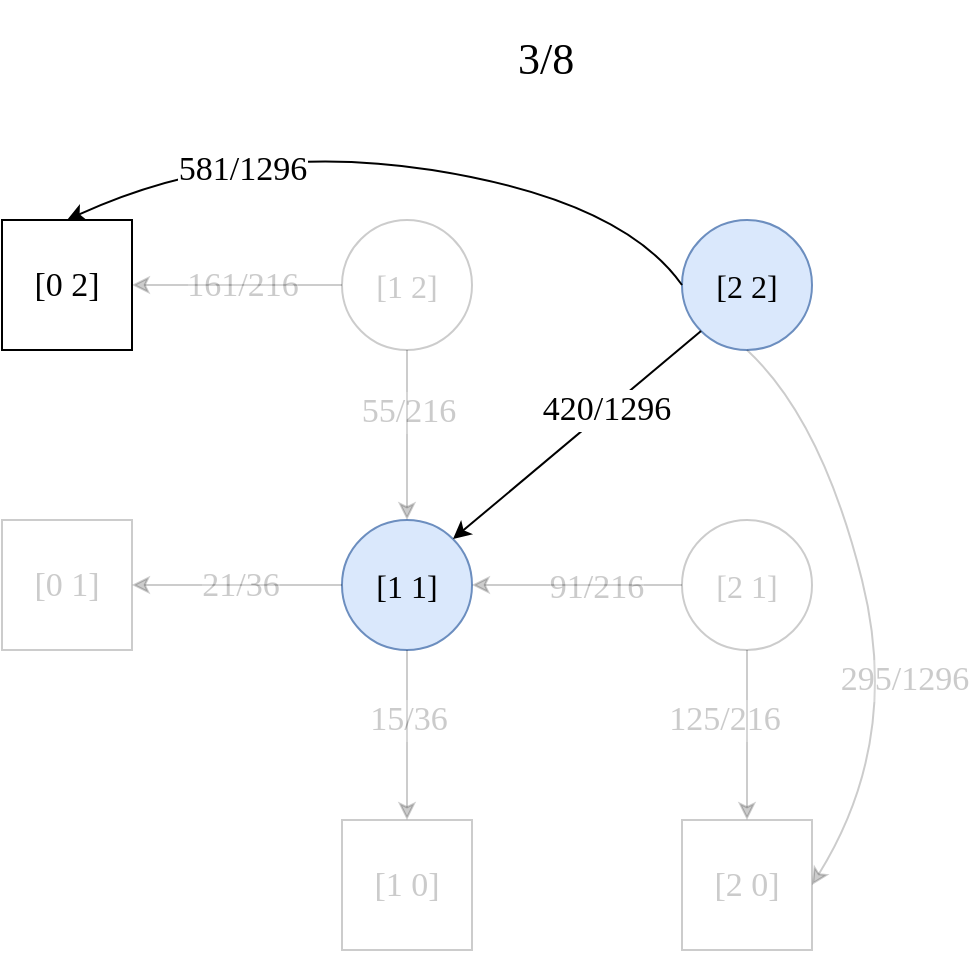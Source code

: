 <mxfile version="15.1.4" type="device"><diagram id="LHmz-3jESWEuP7y_V9xO" name="Page-1"><mxGraphModel dx="1422" dy="547" grid="1" gridSize="10" guides="1" tooltips="1" connect="1" arrows="1" fold="1" page="1" pageScale="1" pageWidth="850" pageHeight="1100" math="0" shadow="0"><root><mxCell id="0"/><mxCell id="1" parent="0"/><mxCell id="qUGKz06C6sTsFULP4qC0-7" value="&lt;p style=&quot;font-size: 16px&quot;&gt;&lt;font face=&quot;Lucida Console&quot;&gt;[2 2]&lt;/font&gt;&lt;/p&gt;" style="ellipse;whiteSpace=wrap;html=1;aspect=fixed;fillColor=#dae8fc;strokeColor=#6c8ebf;" parent="1" vertex="1"><mxGeometry x="490" y="340" width="65" height="65" as="geometry"/></mxCell><mxCell id="qUGKz06C6sTsFULP4qC0-10" value="&lt;font face=&quot;Lucida Console&quot; style=&quot;font-size: 17px&quot;&gt;[2 0]&lt;/font&gt;" style="whiteSpace=wrap;html=1;aspect=fixed;fontSize=17;opacity=20;textOpacity=20;" parent="1" vertex="1"><mxGeometry x="490" y="640" width="65" height="65" as="geometry"/></mxCell><mxCell id="qUGKz06C6sTsFULP4qC0-11" value="&lt;font face=&quot;Lucida Console&quot; style=&quot;font-size: 17px&quot;&gt;[1 0]&lt;/font&gt;" style="whiteSpace=wrap;html=1;aspect=fixed;fontSize=17;opacity=20;textOpacity=20;" parent="1" vertex="1"><mxGeometry x="320" y="640" width="65" height="65" as="geometry"/></mxCell><mxCell id="qUGKz06C6sTsFULP4qC0-12" value="&lt;font face=&quot;Lucida Console&quot; style=&quot;font-size: 17px&quot;&gt;[0 2]&lt;/font&gt;" style="whiteSpace=wrap;html=1;aspect=fixed;fontSize=17;" parent="1" vertex="1"><mxGeometry x="150" y="340" width="65" height="65" as="geometry"/></mxCell><mxCell id="qUGKz06C6sTsFULP4qC0-13" value="&lt;font face=&quot;Lucida Console&quot; style=&quot;font-size: 17px&quot;&gt;[0 1]&lt;/font&gt;" style="whiteSpace=wrap;html=1;aspect=fixed;fontSize=17;opacity=20;textOpacity=20;" parent="1" vertex="1"><mxGeometry x="150" y="490" width="65" height="65" as="geometry"/></mxCell><mxCell id="qUGKz06C6sTsFULP4qC0-14" value="&lt;p style=&quot;font-size: 16px&quot;&gt;&lt;font face=&quot;Lucida Console&quot;&gt;[1 2]&lt;/font&gt;&lt;/p&gt;" style="ellipse;whiteSpace=wrap;html=1;aspect=fixed;opacity=20;textOpacity=20;" parent="1" vertex="1"><mxGeometry x="320" y="340" width="65" height="65" as="geometry"/></mxCell><mxCell id="qUGKz06C6sTsFULP4qC0-15" value="&lt;p style=&quot;font-size: 16px&quot;&gt;&lt;font face=&quot;Lucida Console&quot;&gt;[2 1]&lt;/font&gt;&lt;/p&gt;" style="ellipse;whiteSpace=wrap;html=1;aspect=fixed;opacity=20;textOpacity=20;" parent="1" vertex="1"><mxGeometry x="490" y="490" width="65" height="65" as="geometry"/></mxCell><mxCell id="qUGKz06C6sTsFULP4qC0-16" value="&lt;p style=&quot;font-size: 16px&quot;&gt;&lt;font face=&quot;Lucida Console&quot;&gt;[1 1]&lt;/font&gt;&lt;/p&gt;" style="ellipse;whiteSpace=wrap;html=1;aspect=fixed;fillColor=#dae8fc;strokeColor=#6c8ebf;" parent="1" vertex="1"><mxGeometry x="320" y="490" width="65" height="65" as="geometry"/></mxCell><mxCell id="qUGKz06C6sTsFULP4qC0-19" value="" style="endArrow=classic;html=1;fontSize=17;exitX=0;exitY=1;exitDx=0;exitDy=0;entryX=1;entryY=0;entryDx=0;entryDy=0;" parent="1" source="qUGKz06C6sTsFULP4qC0-7" target="qUGKz06C6sTsFULP4qC0-16" edge="1"><mxGeometry width="50" height="50" relative="1" as="geometry"><mxPoint x="489.999" y="400.001" as="sourcePoint"/><mxPoint x="365.961" y="504.039" as="targetPoint"/></mxGeometry></mxCell><mxCell id="qUGKz06C6sTsFULP4qC0-48" value="420/1296" style="edgeLabel;html=1;align=center;verticalAlign=middle;resizable=0;points=[];fontSize=17;fontFamily=Lucida Console;" parent="qUGKz06C6sTsFULP4qC0-19" vertex="1" connectable="0"><mxGeometry x="-0.254" relative="1" as="geometry"><mxPoint x="-1" as="offset"/></mxGeometry></mxCell><mxCell id="qUGKz06C6sTsFULP4qC0-20" value="" style="endArrow=classic;html=1;fontSize=17;exitX=0.5;exitY=1;exitDx=0;exitDy=0;entryX=0.5;entryY=0;entryDx=0;entryDy=0;opacity=20;textOpacity=20;" parent="1" source="qUGKz06C6sTsFULP4qC0-16" target="qUGKz06C6sTsFULP4qC0-11" edge="1"><mxGeometry width="50" height="50" relative="1" as="geometry"><mxPoint x="689.519" y="265.481" as="sourcePoint"/><mxPoint x="565.481" y="369.519" as="targetPoint"/></mxGeometry></mxCell><mxCell id="qUGKz06C6sTsFULP4qC0-43" value="15/36" style="edgeLabel;html=1;align=center;verticalAlign=middle;resizable=0;points=[];fontSize=17;fontFamily=Lucida Console;textOpacity=20;" parent="qUGKz06C6sTsFULP4qC0-20" vertex="1" connectable="0"><mxGeometry x="-0.412" y="-1" relative="1" as="geometry"><mxPoint x="1" y="10" as="offset"/></mxGeometry></mxCell><mxCell id="qUGKz06C6sTsFULP4qC0-21" value="" style="endArrow=classic;html=1;fontSize=17;exitX=0;exitY=0.5;exitDx=0;exitDy=0;entryX=1;entryY=0.5;entryDx=0;entryDy=0;opacity=20;textOpacity=20;" parent="1" source="qUGKz06C6sTsFULP4qC0-16" target="qUGKz06C6sTsFULP4qC0-13" edge="1"><mxGeometry width="50" height="50" relative="1" as="geometry"><mxPoint x="384.999" y="405.001" as="sourcePoint"/><mxPoint x="250" y="520" as="targetPoint"/></mxGeometry></mxCell><mxCell id="qUGKz06C6sTsFULP4qC0-44" value="&lt;font face=&quot;Lucida Console&quot;&gt;21/36&lt;/font&gt;" style="edgeLabel;html=1;align=center;verticalAlign=middle;resizable=0;points=[];fontSize=17;textOpacity=20;" parent="qUGKz06C6sTsFULP4qC0-21" vertex="1" connectable="0"><mxGeometry x="-0.238" y="3" relative="1" as="geometry"><mxPoint x="-11" y="-3" as="offset"/></mxGeometry></mxCell><mxCell id="qUGKz06C6sTsFULP4qC0-22" value="" style="endArrow=classic;html=1;fontSize=17;exitX=0.5;exitY=1;exitDx=0;exitDy=0;entryX=0.5;entryY=0;entryDx=0;entryDy=0;opacity=20;textOpacity=20;" parent="1" source="qUGKz06C6sTsFULP4qC0-15" target="qUGKz06C6sTsFULP4qC0-10" edge="1"><mxGeometry width="50" height="50" relative="1" as="geometry"><mxPoint x="709.519" y="285.481" as="sourcePoint"/><mxPoint x="585.481" y="389.519" as="targetPoint"/></mxGeometry></mxCell><mxCell id="qUGKz06C6sTsFULP4qC0-42" value="125/216" style="edgeLabel;html=1;align=center;verticalAlign=middle;resizable=0;points=[];fontSize=17;fontFamily=Lucida Console;textOpacity=20;" parent="qUGKz06C6sTsFULP4qC0-22" vertex="1" connectable="0"><mxGeometry x="-0.412" y="1" relative="1" as="geometry"><mxPoint x="-13" y="10" as="offset"/></mxGeometry></mxCell><mxCell id="qUGKz06C6sTsFULP4qC0-24" value="" style="endArrow=classic;html=1;fontSize=17;exitX=0;exitY=0.5;exitDx=0;exitDy=0;entryX=1;entryY=0.5;entryDx=0;entryDy=0;opacity=20;textOpacity=20;" parent="1" source="qUGKz06C6sTsFULP4qC0-14" target="qUGKz06C6sTsFULP4qC0-12" edge="1"><mxGeometry width="50" height="50" relative="1" as="geometry"><mxPoint x="729.519" y="305.481" as="sourcePoint"/><mxPoint x="605.481" y="409.519" as="targetPoint"/></mxGeometry></mxCell><mxCell id="qUGKz06C6sTsFULP4qC0-45" value="161/216" style="edgeLabel;html=1;align=center;verticalAlign=middle;resizable=0;points=[];fontSize=17;fontFamily=Lucida Console;textOpacity=20;" parent="qUGKz06C6sTsFULP4qC0-24" vertex="1" connectable="0"><mxGeometry x="-0.257" y="-1" relative="1" as="geometry"><mxPoint x="-11" y="1" as="offset"/></mxGeometry></mxCell><mxCell id="qUGKz06C6sTsFULP4qC0-27" value="" style="endArrow=classic;html=1;fontSize=17;exitX=0.5;exitY=1;exitDx=0;exitDy=0;entryX=0.5;entryY=0;entryDx=0;entryDy=0;opacity=20;textOpacity=20;" parent="1" source="qUGKz06C6sTsFULP4qC0-14" target="qUGKz06C6sTsFULP4qC0-16" edge="1"><mxGeometry width="50" height="50" relative="1" as="geometry"><mxPoint x="340" y="392.5" as="sourcePoint"/><mxPoint x="235" y="392.5" as="targetPoint"/></mxGeometry></mxCell><mxCell id="qUGKz06C6sTsFULP4qC0-52" value="55/216" style="edgeLabel;html=1;align=center;verticalAlign=middle;resizable=0;points=[];fontSize=17;fontFamily=Lucida Console;textOpacity=20;" parent="qUGKz06C6sTsFULP4qC0-27" vertex="1" connectable="0"><mxGeometry x="-0.271" relative="1" as="geometry"><mxPoint as="offset"/></mxGeometry></mxCell><mxCell id="qUGKz06C6sTsFULP4qC0-30" value="" style="endArrow=classic;html=1;fontSize=17;exitX=0;exitY=0.5;exitDx=0;exitDy=0;entryX=1;entryY=0.5;entryDx=0;entryDy=0;opacity=20;" parent="1" source="qUGKz06C6sTsFULP4qC0-15" target="qUGKz06C6sTsFULP4qC0-16" edge="1"><mxGeometry width="50" height="50" relative="1" as="geometry"><mxPoint x="370" y="422.5" as="sourcePoint"/><mxPoint x="265" y="422.5" as="targetPoint"/></mxGeometry></mxCell><mxCell id="qUGKz06C6sTsFULP4qC0-50" value="91/216" style="edgeLabel;html=1;align=center;verticalAlign=middle;resizable=0;points=[];fontSize=17;fontFamily=Lucida Console;textOpacity=20;" parent="qUGKz06C6sTsFULP4qC0-30" vertex="1" connectable="0"><mxGeometry x="-0.181" y="1" relative="1" as="geometry"><mxPoint as="offset"/></mxGeometry></mxCell><mxCell id="qUGKz06C6sTsFULP4qC0-58" value="" style="curved=1;endArrow=classic;html=1;fontSize=17;exitX=0.5;exitY=1;exitDx=0;exitDy=0;entryX=1;entryY=0.5;entryDx=0;entryDy=0;opacity=20;" parent="1" source="qUGKz06C6sTsFULP4qC0-7" target="qUGKz06C6sTsFULP4qC0-10" edge="1"><mxGeometry width="50" height="50" relative="1" as="geometry"><mxPoint x="-20" y="440" as="sourcePoint"/><mxPoint x="30" y="390" as="targetPoint"/><Array as="points"><mxPoint x="560" y="440"/><mxPoint x="600" y="600"/></Array></mxGeometry></mxCell><mxCell id="qUGKz06C6sTsFULP4qC0-60" value="295/1296" style="edgeLabel;html=1;align=center;verticalAlign=middle;resizable=0;points=[];fontSize=17;fontFamily=Lucida Console;textOpacity=20;" parent="qUGKz06C6sTsFULP4qC0-58" vertex="1" connectable="0"><mxGeometry x="0.352" y="-12" relative="1" as="geometry"><mxPoint x="15" y="-21" as="offset"/></mxGeometry></mxCell><mxCell id="qUGKz06C6sTsFULP4qC0-59" value="" style="curved=1;endArrow=classic;html=1;fontSize=17;exitX=0;exitY=0.5;exitDx=0;exitDy=0;entryX=0.5;entryY=0;entryDx=0;entryDy=0;" parent="1" source="qUGKz06C6sTsFULP4qC0-7" target="qUGKz06C6sTsFULP4qC0-12" edge="1"><mxGeometry width="50" height="50" relative="1" as="geometry"><mxPoint x="70" y="370" as="sourcePoint"/><mxPoint x="120" y="320" as="targetPoint"/><Array as="points"><mxPoint x="460" y="330"/><mxPoint x="270" y="300"/></Array></mxGeometry></mxCell><mxCell id="qUGKz06C6sTsFULP4qC0-61" value="581/1296" style="edgeLabel;html=1;align=center;verticalAlign=middle;resizable=0;points=[];fontSize=17;fontFamily=Lucida Console;" parent="qUGKz06C6sTsFULP4qC0-59" vertex="1" connectable="0"><mxGeometry x="0.477" y="13" relative="1" as="geometry"><mxPoint x="1" as="offset"/></mxGeometry></mxCell><mxCell id="8QfGltGaknd6Kk3sZ02q-1" value="&lt;font style=&quot;font-size: 22px&quot;&gt;3/&lt;/font&gt;&lt;font style=&quot;font-size: 22px&quot;&gt;8&lt;/font&gt;" style="text;html=1;strokeColor=none;fillColor=none;align=left;verticalAlign=middle;whiteSpace=wrap;rounded=0;fontFamily=Lucida Console;" vertex="1" parent="1"><mxGeometry x="406" y="230" width="39" height="60" as="geometry"/></mxCell></root></mxGraphModel></diagram></mxfile>